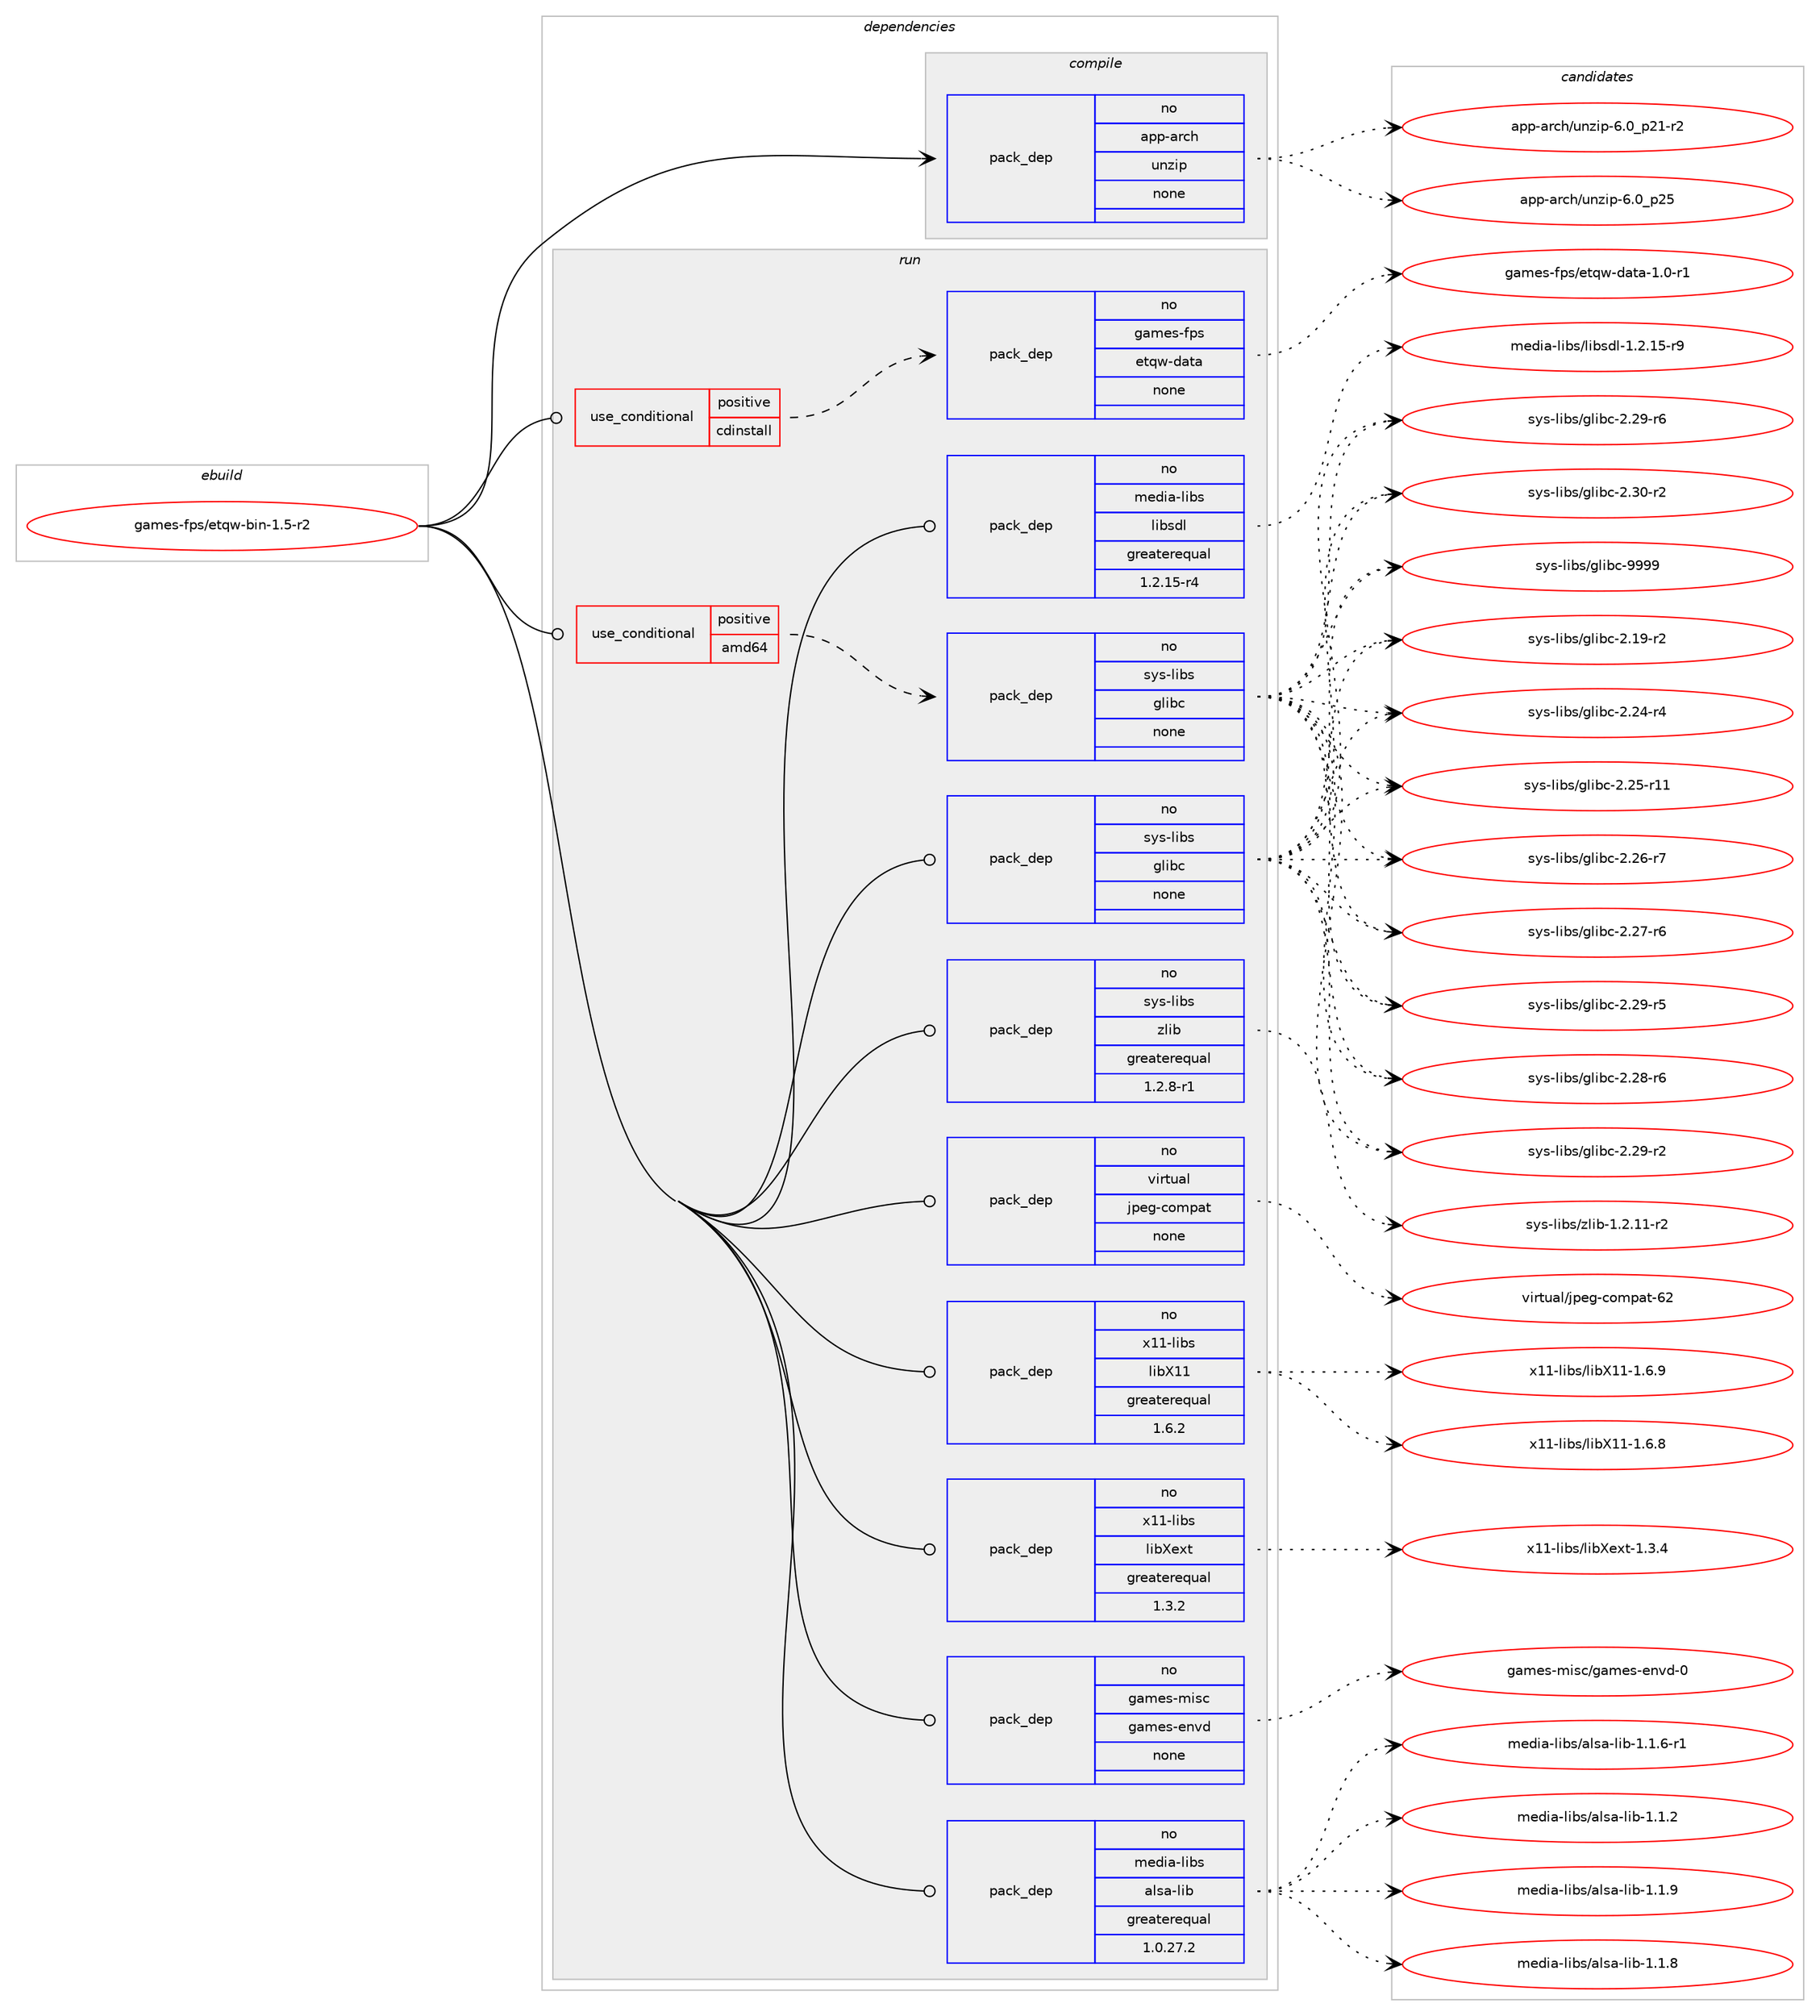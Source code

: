 digraph prolog {

# *************
# Graph options
# *************

newrank=true;
concentrate=true;
compound=true;
graph [rankdir=LR,fontname=Helvetica,fontsize=10,ranksep=1.5];#, ranksep=2.5, nodesep=0.2];
edge  [arrowhead=vee];
node  [fontname=Helvetica,fontsize=10];

# **********
# The ebuild
# **********

subgraph cluster_leftcol {
color=gray;
rank=same;
label=<<i>ebuild</i>>;
id [label="games-fps/etqw-bin-1.5-r2", color=red, width=4, href="../games-fps/etqw-bin-1.5-r2.svg"];
}

# ****************
# The dependencies
# ****************

subgraph cluster_midcol {
color=gray;
label=<<i>dependencies</i>>;
subgraph cluster_compile {
fillcolor="#eeeeee";
style=filled;
label=<<i>compile</i>>;
subgraph pack542626 {
dependency739678 [label=<<TABLE BORDER="0" CELLBORDER="1" CELLSPACING="0" CELLPADDING="4" WIDTH="220"><TR><TD ROWSPAN="6" CELLPADDING="30">pack_dep</TD></TR><TR><TD WIDTH="110">no</TD></TR><TR><TD>app-arch</TD></TR><TR><TD>unzip</TD></TR><TR><TD>none</TD></TR><TR><TD></TD></TR></TABLE>>, shape=none, color=blue];
}
id:e -> dependency739678:w [weight=20,style="solid",arrowhead="vee"];
}
subgraph cluster_compileandrun {
fillcolor="#eeeeee";
style=filled;
label=<<i>compile and run</i>>;
}
subgraph cluster_run {
fillcolor="#eeeeee";
style=filled;
label=<<i>run</i>>;
subgraph cond184699 {
dependency739679 [label=<<TABLE BORDER="0" CELLBORDER="1" CELLSPACING="0" CELLPADDING="4"><TR><TD ROWSPAN="3" CELLPADDING="10">use_conditional</TD></TR><TR><TD>positive</TD></TR><TR><TD>amd64</TD></TR></TABLE>>, shape=none, color=red];
subgraph pack542627 {
dependency739680 [label=<<TABLE BORDER="0" CELLBORDER="1" CELLSPACING="0" CELLPADDING="4" WIDTH="220"><TR><TD ROWSPAN="6" CELLPADDING="30">pack_dep</TD></TR><TR><TD WIDTH="110">no</TD></TR><TR><TD>sys-libs</TD></TR><TR><TD>glibc</TD></TR><TR><TD>none</TD></TR><TR><TD></TD></TR></TABLE>>, shape=none, color=blue];
}
dependency739679:e -> dependency739680:w [weight=20,style="dashed",arrowhead="vee"];
}
id:e -> dependency739679:w [weight=20,style="solid",arrowhead="odot"];
subgraph cond184700 {
dependency739681 [label=<<TABLE BORDER="0" CELLBORDER="1" CELLSPACING="0" CELLPADDING="4"><TR><TD ROWSPAN="3" CELLPADDING="10">use_conditional</TD></TR><TR><TD>positive</TD></TR><TR><TD>cdinstall</TD></TR></TABLE>>, shape=none, color=red];
subgraph pack542628 {
dependency739682 [label=<<TABLE BORDER="0" CELLBORDER="1" CELLSPACING="0" CELLPADDING="4" WIDTH="220"><TR><TD ROWSPAN="6" CELLPADDING="30">pack_dep</TD></TR><TR><TD WIDTH="110">no</TD></TR><TR><TD>games-fps</TD></TR><TR><TD>etqw-data</TD></TR><TR><TD>none</TD></TR><TR><TD></TD></TR></TABLE>>, shape=none, color=blue];
}
dependency739681:e -> dependency739682:w [weight=20,style="dashed",arrowhead="vee"];
}
id:e -> dependency739681:w [weight=20,style="solid",arrowhead="odot"];
subgraph pack542629 {
dependency739683 [label=<<TABLE BORDER="0" CELLBORDER="1" CELLSPACING="0" CELLPADDING="4" WIDTH="220"><TR><TD ROWSPAN="6" CELLPADDING="30">pack_dep</TD></TR><TR><TD WIDTH="110">no</TD></TR><TR><TD>games-misc</TD></TR><TR><TD>games-envd</TD></TR><TR><TD>none</TD></TR><TR><TD></TD></TR></TABLE>>, shape=none, color=blue];
}
id:e -> dependency739683:w [weight=20,style="solid",arrowhead="odot"];
subgraph pack542630 {
dependency739684 [label=<<TABLE BORDER="0" CELLBORDER="1" CELLSPACING="0" CELLPADDING="4" WIDTH="220"><TR><TD ROWSPAN="6" CELLPADDING="30">pack_dep</TD></TR><TR><TD WIDTH="110">no</TD></TR><TR><TD>media-libs</TD></TR><TR><TD>alsa-lib</TD></TR><TR><TD>greaterequal</TD></TR><TR><TD>1.0.27.2</TD></TR></TABLE>>, shape=none, color=blue];
}
id:e -> dependency739684:w [weight=20,style="solid",arrowhead="odot"];
subgraph pack542631 {
dependency739685 [label=<<TABLE BORDER="0" CELLBORDER="1" CELLSPACING="0" CELLPADDING="4" WIDTH="220"><TR><TD ROWSPAN="6" CELLPADDING="30">pack_dep</TD></TR><TR><TD WIDTH="110">no</TD></TR><TR><TD>media-libs</TD></TR><TR><TD>libsdl</TD></TR><TR><TD>greaterequal</TD></TR><TR><TD>1.2.15-r4</TD></TR></TABLE>>, shape=none, color=blue];
}
id:e -> dependency739685:w [weight=20,style="solid",arrowhead="odot"];
subgraph pack542632 {
dependency739686 [label=<<TABLE BORDER="0" CELLBORDER="1" CELLSPACING="0" CELLPADDING="4" WIDTH="220"><TR><TD ROWSPAN="6" CELLPADDING="30">pack_dep</TD></TR><TR><TD WIDTH="110">no</TD></TR><TR><TD>sys-libs</TD></TR><TR><TD>glibc</TD></TR><TR><TD>none</TD></TR><TR><TD></TD></TR></TABLE>>, shape=none, color=blue];
}
id:e -> dependency739686:w [weight=20,style="solid",arrowhead="odot"];
subgraph pack542633 {
dependency739687 [label=<<TABLE BORDER="0" CELLBORDER="1" CELLSPACING="0" CELLPADDING="4" WIDTH="220"><TR><TD ROWSPAN="6" CELLPADDING="30">pack_dep</TD></TR><TR><TD WIDTH="110">no</TD></TR><TR><TD>sys-libs</TD></TR><TR><TD>zlib</TD></TR><TR><TD>greaterequal</TD></TR><TR><TD>1.2.8-r1</TD></TR></TABLE>>, shape=none, color=blue];
}
id:e -> dependency739687:w [weight=20,style="solid",arrowhead="odot"];
subgraph pack542634 {
dependency739688 [label=<<TABLE BORDER="0" CELLBORDER="1" CELLSPACING="0" CELLPADDING="4" WIDTH="220"><TR><TD ROWSPAN="6" CELLPADDING="30">pack_dep</TD></TR><TR><TD WIDTH="110">no</TD></TR><TR><TD>virtual</TD></TR><TR><TD>jpeg-compat</TD></TR><TR><TD>none</TD></TR><TR><TD></TD></TR></TABLE>>, shape=none, color=blue];
}
id:e -> dependency739688:w [weight=20,style="solid",arrowhead="odot"];
subgraph pack542635 {
dependency739689 [label=<<TABLE BORDER="0" CELLBORDER="1" CELLSPACING="0" CELLPADDING="4" WIDTH="220"><TR><TD ROWSPAN="6" CELLPADDING="30">pack_dep</TD></TR><TR><TD WIDTH="110">no</TD></TR><TR><TD>x11-libs</TD></TR><TR><TD>libX11</TD></TR><TR><TD>greaterequal</TD></TR><TR><TD>1.6.2</TD></TR></TABLE>>, shape=none, color=blue];
}
id:e -> dependency739689:w [weight=20,style="solid",arrowhead="odot"];
subgraph pack542636 {
dependency739690 [label=<<TABLE BORDER="0" CELLBORDER="1" CELLSPACING="0" CELLPADDING="4" WIDTH="220"><TR><TD ROWSPAN="6" CELLPADDING="30">pack_dep</TD></TR><TR><TD WIDTH="110">no</TD></TR><TR><TD>x11-libs</TD></TR><TR><TD>libXext</TD></TR><TR><TD>greaterequal</TD></TR><TR><TD>1.3.2</TD></TR></TABLE>>, shape=none, color=blue];
}
id:e -> dependency739690:w [weight=20,style="solid",arrowhead="odot"];
}
}

# **************
# The candidates
# **************

subgraph cluster_choices {
rank=same;
color=gray;
label=<<i>candidates</i>>;

subgraph choice542626 {
color=black;
nodesep=1;
choice9711211245971149910447117110122105112455446489511250494511450 [label="app-arch/unzip-6.0_p21-r2", color=red, width=4,href="../app-arch/unzip-6.0_p21-r2.svg"];
choice971121124597114991044711711012210511245544648951125053 [label="app-arch/unzip-6.0_p25", color=red, width=4,href="../app-arch/unzip-6.0_p25.svg"];
dependency739678:e -> choice9711211245971149910447117110122105112455446489511250494511450:w [style=dotted,weight="100"];
dependency739678:e -> choice971121124597114991044711711012210511245544648951125053:w [style=dotted,weight="100"];
}
subgraph choice542627 {
color=black;
nodesep=1;
choice115121115451081059811547103108105989945504649574511450 [label="sys-libs/glibc-2.19-r2", color=red, width=4,href="../sys-libs/glibc-2.19-r2.svg"];
choice115121115451081059811547103108105989945504650524511452 [label="sys-libs/glibc-2.24-r4", color=red, width=4,href="../sys-libs/glibc-2.24-r4.svg"];
choice11512111545108105981154710310810598994550465053451144949 [label="sys-libs/glibc-2.25-r11", color=red, width=4,href="../sys-libs/glibc-2.25-r11.svg"];
choice115121115451081059811547103108105989945504650544511455 [label="sys-libs/glibc-2.26-r7", color=red, width=4,href="../sys-libs/glibc-2.26-r7.svg"];
choice115121115451081059811547103108105989945504650554511454 [label="sys-libs/glibc-2.27-r6", color=red, width=4,href="../sys-libs/glibc-2.27-r6.svg"];
choice115121115451081059811547103108105989945504650564511454 [label="sys-libs/glibc-2.28-r6", color=red, width=4,href="../sys-libs/glibc-2.28-r6.svg"];
choice115121115451081059811547103108105989945504650574511450 [label="sys-libs/glibc-2.29-r2", color=red, width=4,href="../sys-libs/glibc-2.29-r2.svg"];
choice115121115451081059811547103108105989945504650574511453 [label="sys-libs/glibc-2.29-r5", color=red, width=4,href="../sys-libs/glibc-2.29-r5.svg"];
choice115121115451081059811547103108105989945504650574511454 [label="sys-libs/glibc-2.29-r6", color=red, width=4,href="../sys-libs/glibc-2.29-r6.svg"];
choice115121115451081059811547103108105989945504651484511450 [label="sys-libs/glibc-2.30-r2", color=red, width=4,href="../sys-libs/glibc-2.30-r2.svg"];
choice11512111545108105981154710310810598994557575757 [label="sys-libs/glibc-9999", color=red, width=4,href="../sys-libs/glibc-9999.svg"];
dependency739680:e -> choice115121115451081059811547103108105989945504649574511450:w [style=dotted,weight="100"];
dependency739680:e -> choice115121115451081059811547103108105989945504650524511452:w [style=dotted,weight="100"];
dependency739680:e -> choice11512111545108105981154710310810598994550465053451144949:w [style=dotted,weight="100"];
dependency739680:e -> choice115121115451081059811547103108105989945504650544511455:w [style=dotted,weight="100"];
dependency739680:e -> choice115121115451081059811547103108105989945504650554511454:w [style=dotted,weight="100"];
dependency739680:e -> choice115121115451081059811547103108105989945504650564511454:w [style=dotted,weight="100"];
dependency739680:e -> choice115121115451081059811547103108105989945504650574511450:w [style=dotted,weight="100"];
dependency739680:e -> choice115121115451081059811547103108105989945504650574511453:w [style=dotted,weight="100"];
dependency739680:e -> choice115121115451081059811547103108105989945504650574511454:w [style=dotted,weight="100"];
dependency739680:e -> choice115121115451081059811547103108105989945504651484511450:w [style=dotted,weight="100"];
dependency739680:e -> choice11512111545108105981154710310810598994557575757:w [style=dotted,weight="100"];
}
subgraph choice542628 {
color=black;
nodesep=1;
choice103971091011154510211211547101116113119451009711697454946484511449 [label="games-fps/etqw-data-1.0-r1", color=red, width=4,href="../games-fps/etqw-data-1.0-r1.svg"];
dependency739682:e -> choice103971091011154510211211547101116113119451009711697454946484511449:w [style=dotted,weight="100"];
}
subgraph choice542629 {
color=black;
nodesep=1;
choice1039710910111545109105115994710397109101115451011101181004548 [label="games-misc/games-envd-0", color=red, width=4,href="../games-misc/games-envd-0.svg"];
dependency739683:e -> choice1039710910111545109105115994710397109101115451011101181004548:w [style=dotted,weight="100"];
}
subgraph choice542630 {
color=black;
nodesep=1;
choice1091011001059745108105981154797108115974510810598454946494650 [label="media-libs/alsa-lib-1.1.2", color=red, width=4,href="../media-libs/alsa-lib-1.1.2.svg"];
choice10910110010597451081059811547971081159745108105984549464946544511449 [label="media-libs/alsa-lib-1.1.6-r1", color=red, width=4,href="../media-libs/alsa-lib-1.1.6-r1.svg"];
choice1091011001059745108105981154797108115974510810598454946494656 [label="media-libs/alsa-lib-1.1.8", color=red, width=4,href="../media-libs/alsa-lib-1.1.8.svg"];
choice1091011001059745108105981154797108115974510810598454946494657 [label="media-libs/alsa-lib-1.1.9", color=red, width=4,href="../media-libs/alsa-lib-1.1.9.svg"];
dependency739684:e -> choice1091011001059745108105981154797108115974510810598454946494650:w [style=dotted,weight="100"];
dependency739684:e -> choice10910110010597451081059811547971081159745108105984549464946544511449:w [style=dotted,weight="100"];
dependency739684:e -> choice1091011001059745108105981154797108115974510810598454946494656:w [style=dotted,weight="100"];
dependency739684:e -> choice1091011001059745108105981154797108115974510810598454946494657:w [style=dotted,weight="100"];
}
subgraph choice542631 {
color=black;
nodesep=1;
choice1091011001059745108105981154710810598115100108454946504649534511457 [label="media-libs/libsdl-1.2.15-r9", color=red, width=4,href="../media-libs/libsdl-1.2.15-r9.svg"];
dependency739685:e -> choice1091011001059745108105981154710810598115100108454946504649534511457:w [style=dotted,weight="100"];
}
subgraph choice542632 {
color=black;
nodesep=1;
choice115121115451081059811547103108105989945504649574511450 [label="sys-libs/glibc-2.19-r2", color=red, width=4,href="../sys-libs/glibc-2.19-r2.svg"];
choice115121115451081059811547103108105989945504650524511452 [label="sys-libs/glibc-2.24-r4", color=red, width=4,href="../sys-libs/glibc-2.24-r4.svg"];
choice11512111545108105981154710310810598994550465053451144949 [label="sys-libs/glibc-2.25-r11", color=red, width=4,href="../sys-libs/glibc-2.25-r11.svg"];
choice115121115451081059811547103108105989945504650544511455 [label="sys-libs/glibc-2.26-r7", color=red, width=4,href="../sys-libs/glibc-2.26-r7.svg"];
choice115121115451081059811547103108105989945504650554511454 [label="sys-libs/glibc-2.27-r6", color=red, width=4,href="../sys-libs/glibc-2.27-r6.svg"];
choice115121115451081059811547103108105989945504650564511454 [label="sys-libs/glibc-2.28-r6", color=red, width=4,href="../sys-libs/glibc-2.28-r6.svg"];
choice115121115451081059811547103108105989945504650574511450 [label="sys-libs/glibc-2.29-r2", color=red, width=4,href="../sys-libs/glibc-2.29-r2.svg"];
choice115121115451081059811547103108105989945504650574511453 [label="sys-libs/glibc-2.29-r5", color=red, width=4,href="../sys-libs/glibc-2.29-r5.svg"];
choice115121115451081059811547103108105989945504650574511454 [label="sys-libs/glibc-2.29-r6", color=red, width=4,href="../sys-libs/glibc-2.29-r6.svg"];
choice115121115451081059811547103108105989945504651484511450 [label="sys-libs/glibc-2.30-r2", color=red, width=4,href="../sys-libs/glibc-2.30-r2.svg"];
choice11512111545108105981154710310810598994557575757 [label="sys-libs/glibc-9999", color=red, width=4,href="../sys-libs/glibc-9999.svg"];
dependency739686:e -> choice115121115451081059811547103108105989945504649574511450:w [style=dotted,weight="100"];
dependency739686:e -> choice115121115451081059811547103108105989945504650524511452:w [style=dotted,weight="100"];
dependency739686:e -> choice11512111545108105981154710310810598994550465053451144949:w [style=dotted,weight="100"];
dependency739686:e -> choice115121115451081059811547103108105989945504650544511455:w [style=dotted,weight="100"];
dependency739686:e -> choice115121115451081059811547103108105989945504650554511454:w [style=dotted,weight="100"];
dependency739686:e -> choice115121115451081059811547103108105989945504650564511454:w [style=dotted,weight="100"];
dependency739686:e -> choice115121115451081059811547103108105989945504650574511450:w [style=dotted,weight="100"];
dependency739686:e -> choice115121115451081059811547103108105989945504650574511453:w [style=dotted,weight="100"];
dependency739686:e -> choice115121115451081059811547103108105989945504650574511454:w [style=dotted,weight="100"];
dependency739686:e -> choice115121115451081059811547103108105989945504651484511450:w [style=dotted,weight="100"];
dependency739686:e -> choice11512111545108105981154710310810598994557575757:w [style=dotted,weight="100"];
}
subgraph choice542633 {
color=black;
nodesep=1;
choice11512111545108105981154712210810598454946504649494511450 [label="sys-libs/zlib-1.2.11-r2", color=red, width=4,href="../sys-libs/zlib-1.2.11-r2.svg"];
dependency739687:e -> choice11512111545108105981154712210810598454946504649494511450:w [style=dotted,weight="100"];
}
subgraph choice542634 {
color=black;
nodesep=1;
choice1181051141161179710847106112101103459911110911297116455450 [label="virtual/jpeg-compat-62", color=red, width=4,href="../virtual/jpeg-compat-62.svg"];
dependency739688:e -> choice1181051141161179710847106112101103459911110911297116455450:w [style=dotted,weight="100"];
}
subgraph choice542635 {
color=black;
nodesep=1;
choice120494945108105981154710810598884949454946544656 [label="x11-libs/libX11-1.6.8", color=red, width=4,href="../x11-libs/libX11-1.6.8.svg"];
choice120494945108105981154710810598884949454946544657 [label="x11-libs/libX11-1.6.9", color=red, width=4,href="../x11-libs/libX11-1.6.9.svg"];
dependency739689:e -> choice120494945108105981154710810598884949454946544656:w [style=dotted,weight="100"];
dependency739689:e -> choice120494945108105981154710810598884949454946544657:w [style=dotted,weight="100"];
}
subgraph choice542636 {
color=black;
nodesep=1;
choice12049494510810598115471081059888101120116454946514652 [label="x11-libs/libXext-1.3.4", color=red, width=4,href="../x11-libs/libXext-1.3.4.svg"];
dependency739690:e -> choice12049494510810598115471081059888101120116454946514652:w [style=dotted,weight="100"];
}
}

}

